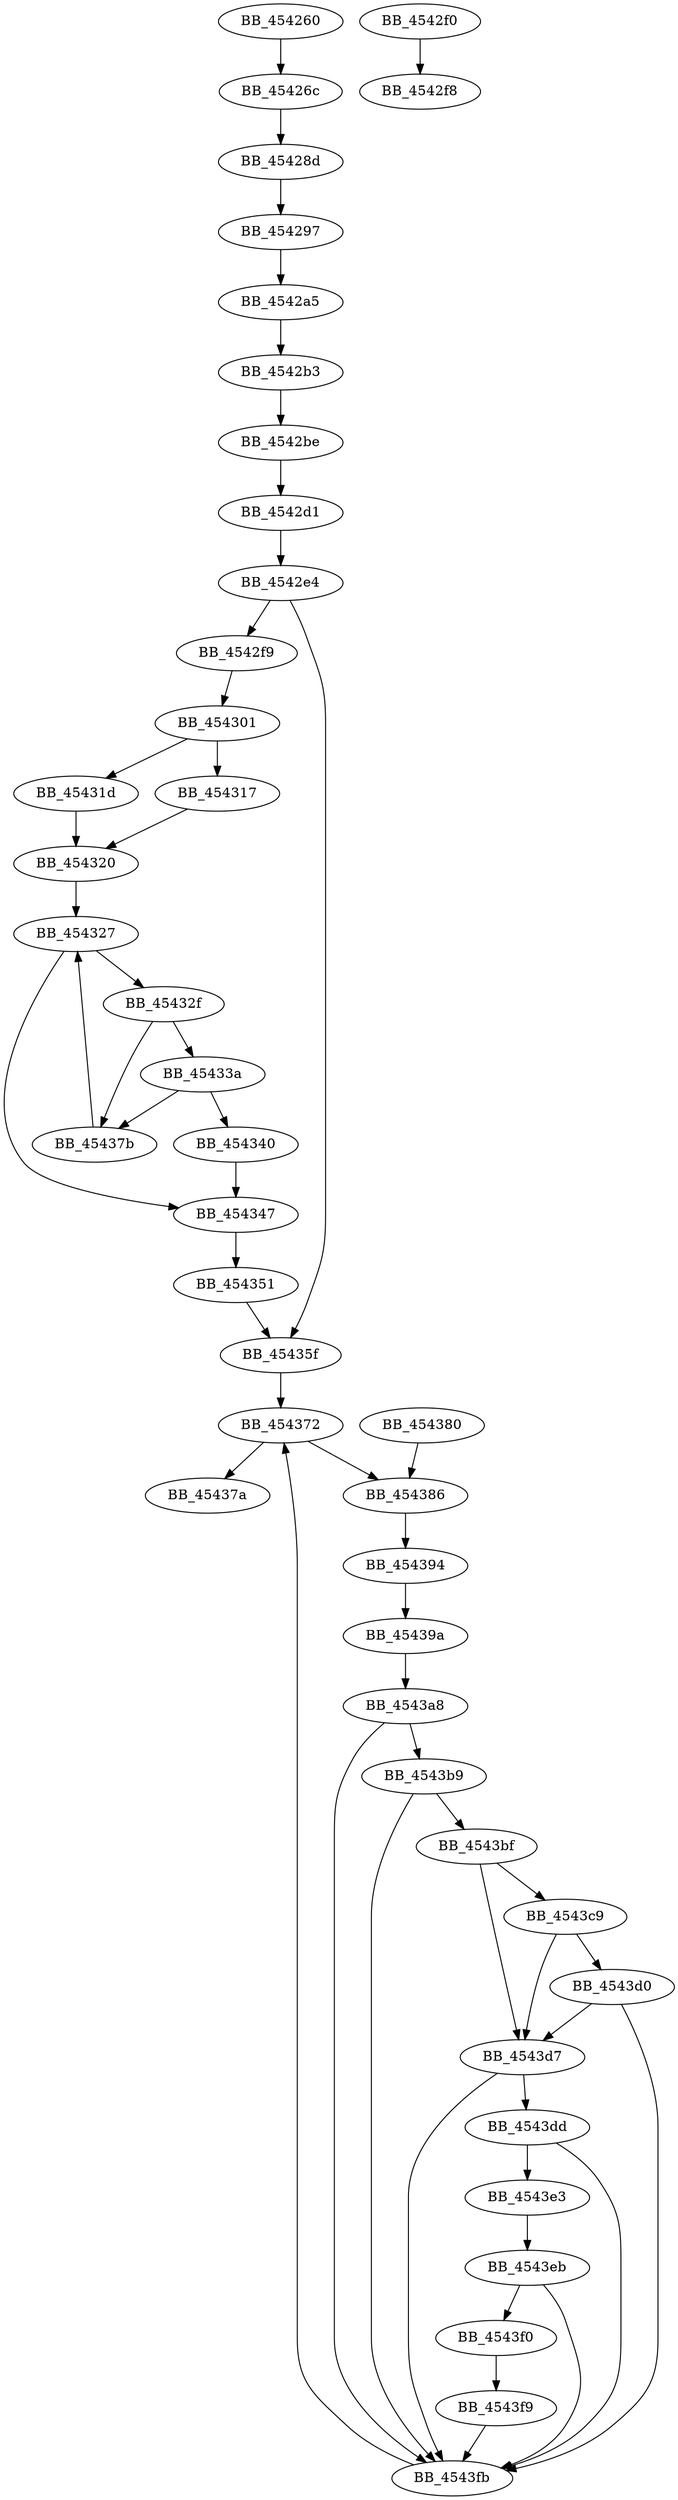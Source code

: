 DiGraph sub_454260{
BB_454260->BB_45426c
BB_45426c->BB_45428d
BB_45428d->BB_454297
BB_454297->BB_4542a5
BB_4542a5->BB_4542b3
BB_4542b3->BB_4542be
BB_4542be->BB_4542d1
BB_4542d1->BB_4542e4
BB_4542e4->BB_4542f9
BB_4542e4->BB_45435f
BB_4542f0->BB_4542f8
BB_4542f9->BB_454301
BB_454301->BB_454317
BB_454301->BB_45431d
BB_454317->BB_454320
BB_45431d->BB_454320
BB_454320->BB_454327
BB_454327->BB_45432f
BB_454327->BB_454347
BB_45432f->BB_45433a
BB_45432f->BB_45437b
BB_45433a->BB_454340
BB_45433a->BB_45437b
BB_454340->BB_454347
BB_454347->BB_454351
BB_454351->BB_45435f
BB_45435f->BB_454372
BB_454372->BB_45437a
BB_454372->BB_454386
BB_45437b->BB_454327
BB_454380->BB_454386
BB_454386->BB_454394
BB_454394->BB_45439a
BB_45439a->BB_4543a8
BB_4543a8->BB_4543b9
BB_4543a8->BB_4543fb
BB_4543b9->BB_4543bf
BB_4543b9->BB_4543fb
BB_4543bf->BB_4543c9
BB_4543bf->BB_4543d7
BB_4543c9->BB_4543d0
BB_4543c9->BB_4543d7
BB_4543d0->BB_4543d7
BB_4543d0->BB_4543fb
BB_4543d7->BB_4543dd
BB_4543d7->BB_4543fb
BB_4543dd->BB_4543e3
BB_4543dd->BB_4543fb
BB_4543e3->BB_4543eb
BB_4543eb->BB_4543f0
BB_4543eb->BB_4543fb
BB_4543f0->BB_4543f9
BB_4543f9->BB_4543fb
BB_4543fb->BB_454372
}
